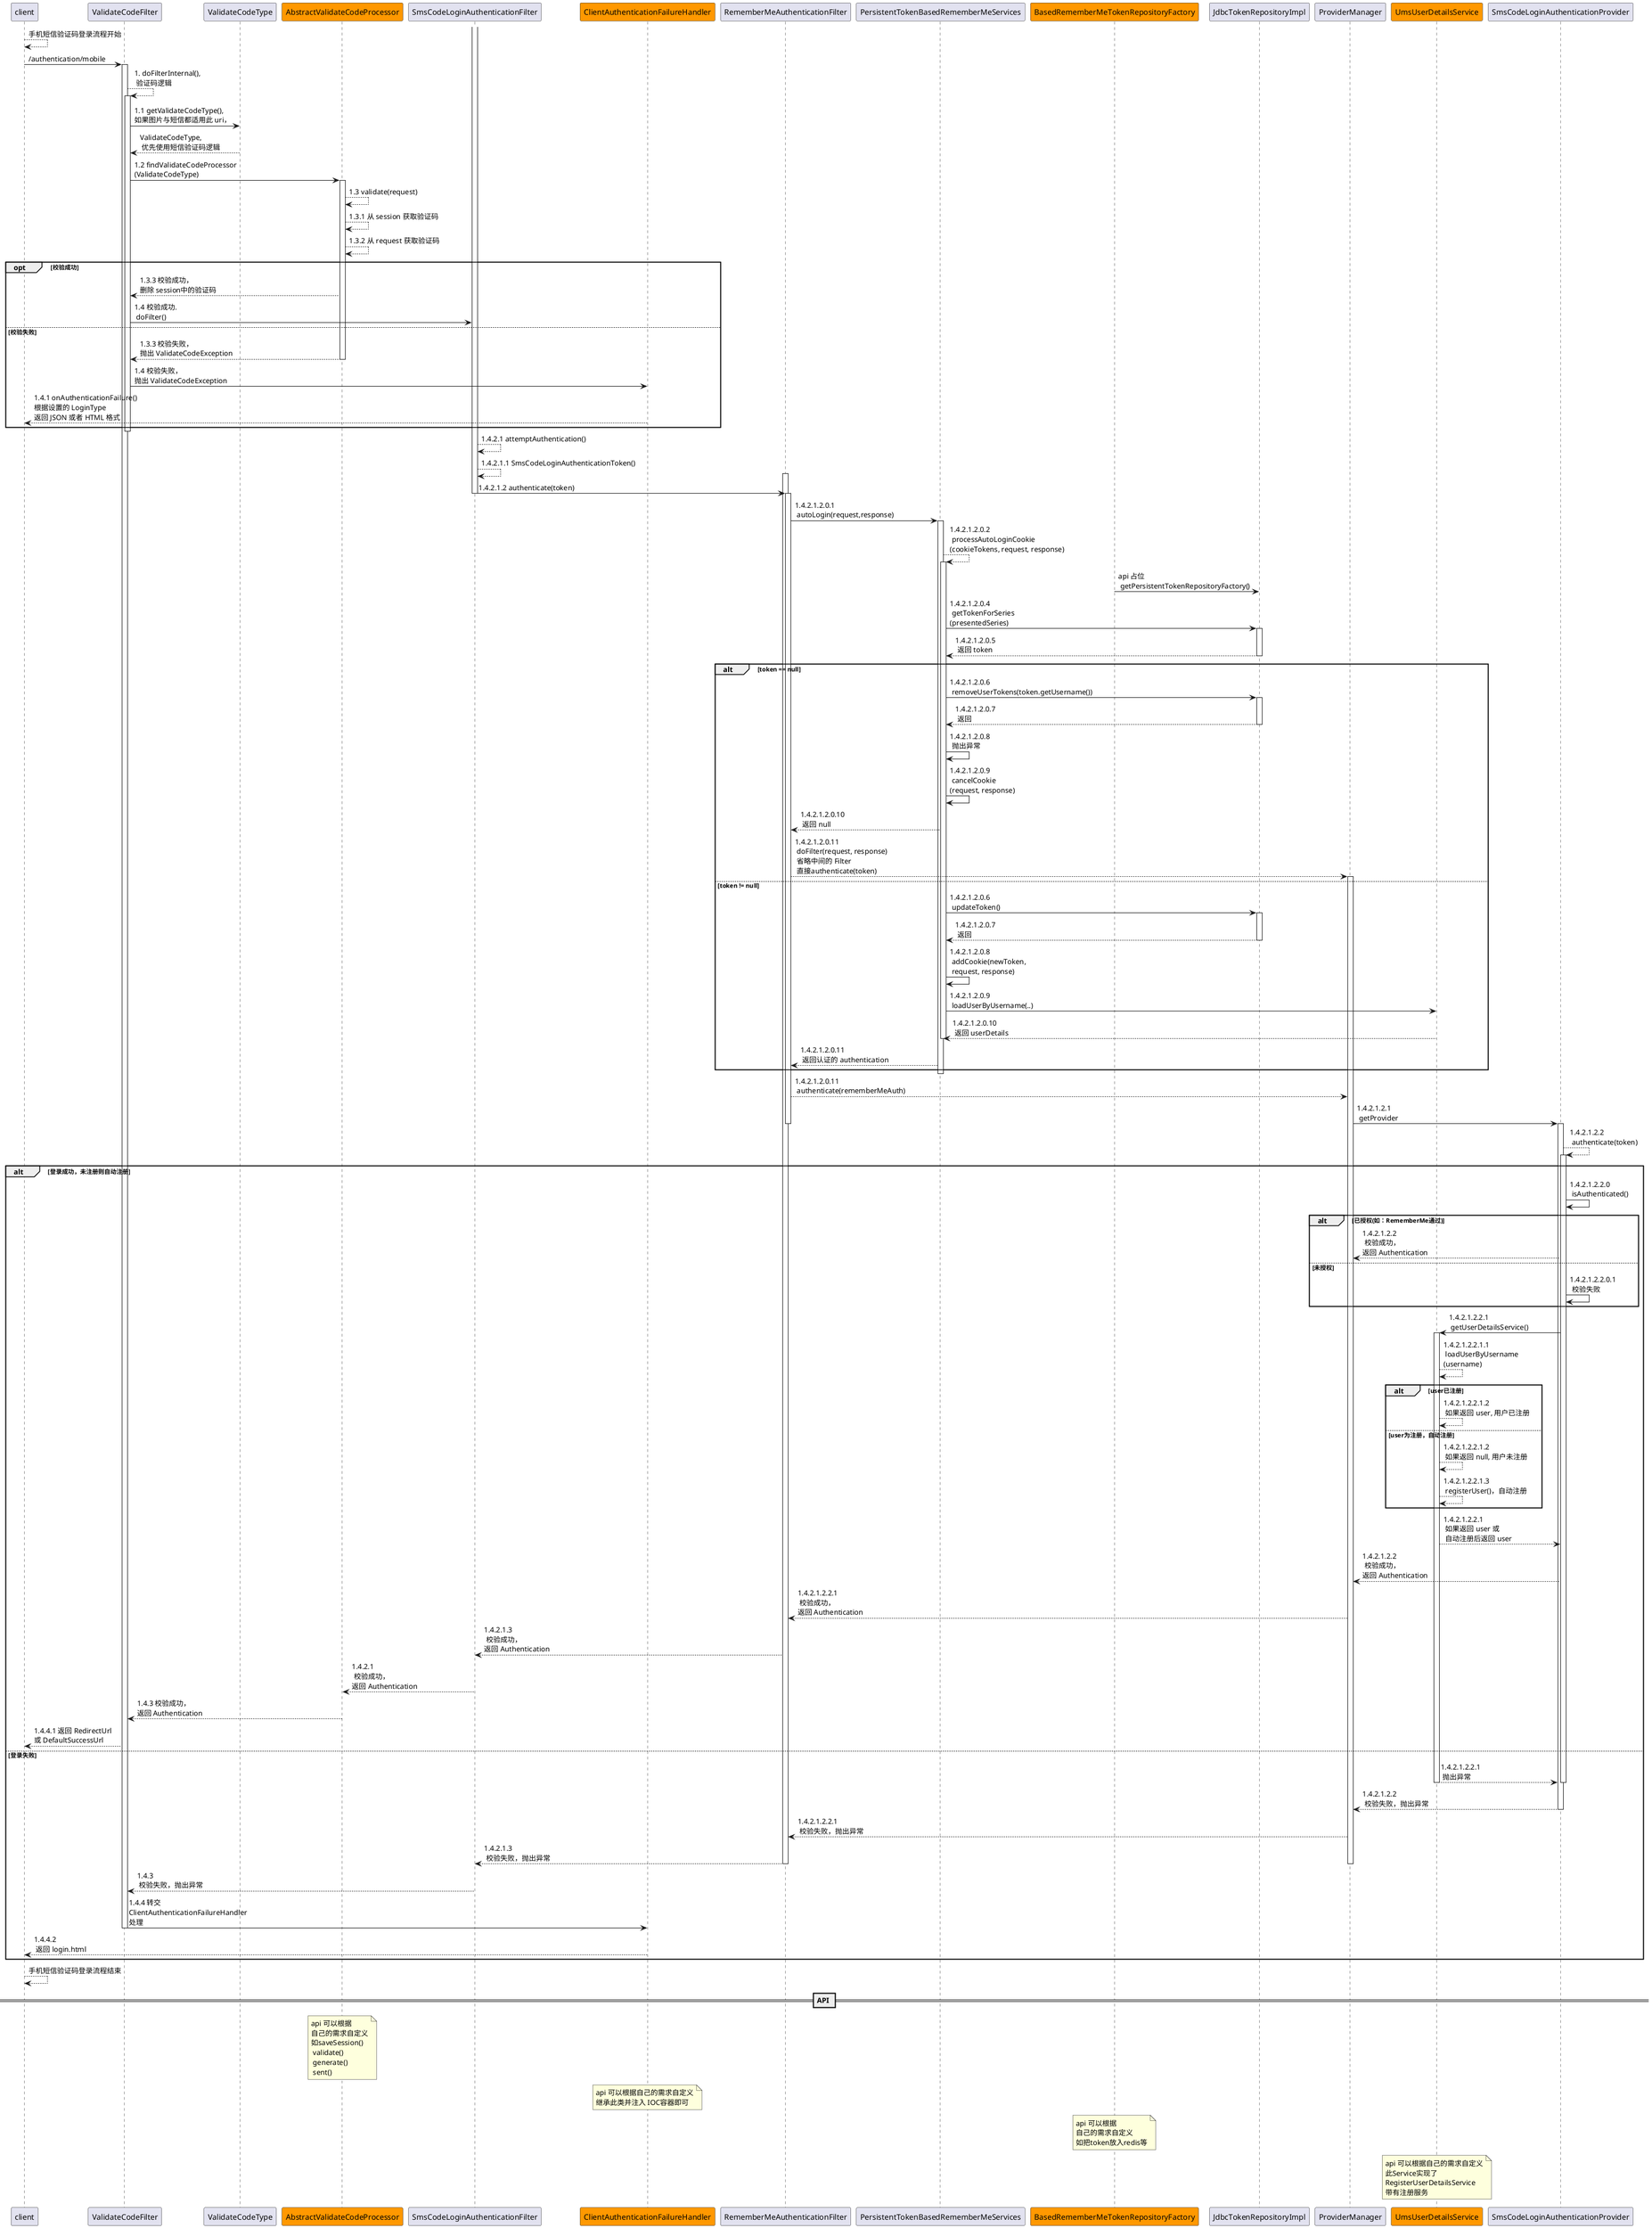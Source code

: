 @startuml

client --> client: 手机短信验证码登录流程开始

client -> ValidateCodeFilter: /authentication/mobile
activate ValidateCodeFilter
ValidateCodeFilter --> ValidateCodeFilter: 1. doFilterInternal(),\n 验证码逻辑
activate ValidateCodeFilter
ValidateCodeFilter -> ValidateCodeType: 1.1 getValidateCodeType(), \n如果图片与短信都适用此 uri，
ValidateCodeType --> ValidateCodeFilter: ValidateCodeType,\n 优先使用短信验证码逻辑
participant AbstractValidateCodeProcessor #ff9800
ValidateCodeFilter -> AbstractValidateCodeProcessor: 1.2 findValidateCodeProcessor\n(ValidateCodeType)
activate AbstractValidateCodeProcessor
AbstractValidateCodeProcessor --> AbstractValidateCodeProcessor: 1.3 validate(request)
AbstractValidateCodeProcessor --> AbstractValidateCodeProcessor: 1.3.1 从 session 获取验证码
AbstractValidateCodeProcessor --> AbstractValidateCodeProcessor: 1.3.2 从 request 获取验证码
opt 校验成功
AbstractValidateCodeProcessor --> ValidateCodeFilter: 1.3.3 校验成功，\n删除 session中的验证码
ValidateCodeFilter -> SmsCodeLoginAuthenticationFilter: 1.4 校验成功.\n doFilter()
else 校验失败
AbstractValidateCodeProcessor --> ValidateCodeFilter: 1.3.3 校验失败，\n抛出 ValidateCodeException
deactivate AbstractValidateCodeProcessor
participant ClientAuthenticationFailureHandler #ff9800
ValidateCodeFilter -> ClientAuthenticationFailureHandler: 1.4 校验失败，\n抛出 ValidateCodeException
ClientAuthenticationFailureHandler --> client: 1.4.1 onAuthenticationFailure()\n根据设置的 LoginType \n返回 JSON 或者 HTML 格式
end
deactivate ValidateCodeFilter
activate SmsCodeLoginAuthenticationFilter
SmsCodeLoginAuthenticationFilter --> SmsCodeLoginAuthenticationFilter: 1.4.2.1 attemptAuthentication()
SmsCodeLoginAuthenticationFilter --> SmsCodeLoginAuthenticationFilter: 1.4.2.1.1 SmsCodeLoginAuthenticationToken()
activate RememberMeAuthenticationFilter
SmsCodeLoginAuthenticationFilter -> RememberMeAuthenticationFilter: 1.4.2.1.2 authenticate(token)
deactivate SmsCodeLoginAuthenticationFilter
activate RememberMeAuthenticationFilter
RememberMeAuthenticationFilter -> PersistentTokenBasedRememberMeServices: 1.4.2.1.2.0.1\n autoLogin(request,response)
activate PersistentTokenBasedRememberMeServices
PersistentTokenBasedRememberMeServices --> PersistentTokenBasedRememberMeServices: 1.4.2.1.2.0.2\n processAutoLoginCookie\n(cookieTokens, request, response)
participant BasedRememberMeTokenRepositoryFactory #ff9800
activate PersistentTokenBasedRememberMeServices
BasedRememberMeTokenRepositoryFactory -> JdbcTokenRepositoryImpl: api 占位\n getPersistentTokenRepositoryFactory()
PersistentTokenBasedRememberMeServices -> JdbcTokenRepositoryImpl: 1.4.2.1.2.0.4\n getTokenForSeries\n(presentedSeries)
activate JdbcTokenRepositoryImpl
JdbcTokenRepositoryImpl --> PersistentTokenBasedRememberMeServices: 1.4.2.1.2.0.5\n 返回 token
deactivate JdbcTokenRepositoryImpl
alt token == null
PersistentTokenBasedRememberMeServices -> JdbcTokenRepositoryImpl: 1.4.2.1.2.0.6\n removeUserTokens(token.getUsername())
activate JdbcTokenRepositoryImpl
JdbcTokenRepositoryImpl --> PersistentTokenBasedRememberMeServices: 1.4.2.1.2.0.7\n 返回
deactivate JdbcTokenRepositoryImpl
PersistentTokenBasedRememberMeServices -> PersistentTokenBasedRememberMeServices: 1.4.2.1.2.0.8\n 抛出异常
PersistentTokenBasedRememberMeServices -> PersistentTokenBasedRememberMeServices: 1.4.2.1.2.0.9\n cancelCookie\n(request, response)
PersistentTokenBasedRememberMeServices --> RememberMeAuthenticationFilter: 1.4.2.1.2.0.10\n 返回 null
RememberMeAuthenticationFilter --> ProviderManager: 1.4.2.1.2.0.11\n doFilter(request, response)\n \
省略中间的 Filter\n 直接authenticate(token)
activate ProviderManager
else token != null
PersistentTokenBasedRememberMeServices -> JdbcTokenRepositoryImpl: 1.4.2.1.2.0.6\n updateToken()
activate JdbcTokenRepositoryImpl
JdbcTokenRepositoryImpl --> PersistentTokenBasedRememberMeServices: 1.4.2.1.2.0.7\n 返回
deactivate JdbcTokenRepositoryImpl
PersistentTokenBasedRememberMeServices -> PersistentTokenBasedRememberMeServices: 1.4.2.1.2.0.8\n addCookie(newToken, \n request, response)
participant UmsUserDetailsService #ff9800
PersistentTokenBasedRememberMeServices -> UmsUserDetailsService: 1.4.2.1.2.0.9\n loadUserByUsername(..)
UmsUserDetailsService --> PersistentTokenBasedRememberMeServices: 1.4.2.1.2.0.10\n 返回 userDetails
deactivate PersistentTokenBasedRememberMeServices
PersistentTokenBasedRememberMeServices --> RememberMeAuthenticationFilter: 1.4.2.1.2.0.11\n 返回认证的 authentication
end
deactivate PersistentTokenBasedRememberMeServices
RememberMeAuthenticationFilter --> ProviderManager: 1.4.2.1.2.0.11\n authenticate(rememberMeAuth)

ProviderManager -> SmsCodeLoginAuthenticationProvider: 1.4.2.1.2.1\n getProvider
deactivate RememberMeAuthenticationFilter
activate SmsCodeLoginAuthenticationProvider
SmsCodeLoginAuthenticationProvider --> SmsCodeLoginAuthenticationProvider: 1.4.2.1.2.2\n authenticate(token)
activate SmsCodeLoginAuthenticationProvider
alt 登录成功，未注册则自动注册

SmsCodeLoginAuthenticationProvider -> SmsCodeLoginAuthenticationProvider: 1.4.2.1.2.2.0\n isAuthenticated()
alt 已授权(如：RememberMe通过)
SmsCodeLoginAuthenticationProvider --> ProviderManager: 1.4.2.1.2.2\n 校验成功，\n返回 Authentication
else 未授权
SmsCodeLoginAuthenticationProvider -> SmsCodeLoginAuthenticationProvider: 1.4.2.1.2.2.0.1\n 校验失败
end
SmsCodeLoginAuthenticationProvider -> UmsUserDetailsService: 1.4.2.1.2.2.1\n getUserDetailsService()

activate UmsUserDetailsService
UmsUserDetailsService --> UmsUserDetailsService: 1.4.2.1.2.2.1.1\n loadUserByUsername\n(username)
alt user已注册
UmsUserDetailsService --> UmsUserDetailsService: 1.4.2.1.2.2.1.2\n 如果返回 user, 用户已注册
else user为注册，自动注册
UmsUserDetailsService --> UmsUserDetailsService: 1.4.2.1.2.2.1.2\n 如果返回 null, 用户未注册
UmsUserDetailsService --> UmsUserDetailsService: 1.4.2.1.2.2.1.3\n registerUser()，自动注册
end
UmsUserDetailsService --> SmsCodeLoginAuthenticationProvider: 1.4.2.1.2.2.1\n 如果返回 user 或\n 自动注册后返回 user
SmsCodeLoginAuthenticationProvider --> ProviderManager: 1.4.2.1.2.2\n 校验成功，\n返回 Authentication
ProviderManager --> RememberMeAuthenticationFilter: 1.4.2.1.2.2.1\n 校验成功，\n返回 Authentication
RememberMeAuthenticationFilter --> SmsCodeLoginAuthenticationFilter: 1.4.2.1.3\n 校验成功，\n返回 Authentication
SmsCodeLoginAuthenticationFilter --> AbstractValidateCodeProcessor: 1.4.2.1\n 校验成功，\n返回 Authentication
AbstractValidateCodeProcessor --> ValidateCodeFilter: 1.4.3 校验成功，\n返回 Authentication
ValidateCodeFilter --> client: 1.4.4.1 返回 RedirectUrl \n或 DefaultSuccessUrl

else 登录失败
UmsUserDetailsService --> SmsCodeLoginAuthenticationProvider: 1.4.2.1.2.2.1\n 抛出异常
deactivate UmsUserDetailsService
deactivate SmsCodeLoginAuthenticationProvider
SmsCodeLoginAuthenticationProvider --> ProviderManager: 1.4.2.1.2.2\n 校验失败，抛出异常
deactivate SmsCodeLoginAuthenticationProvider

ProviderManager --> RememberMeAuthenticationFilter: 1.4.2.1.2.2.1\n 校验失败，抛出异常
RememberMeAuthenticationFilter --> SmsCodeLoginAuthenticationFilter: 1.4.2.1.3\n 校验失败，抛出异常
deactivate ProviderManager
deactivate RememberMeAuthenticationFilter
SmsCodeLoginAuthenticationFilter --> ValidateCodeFilter: 1.4.3\n 校验失败，抛出异常
ValidateCodeFilter -> ClientAuthenticationFailureHandler: 1.4.4 转交\nClientAuthenticationFailureHandler\n处理
deactivate ValidateCodeFilter
ClientAuthenticationFailureHandler --> client: 1.4.4.2\n 返回 login.html
end
client --> client: 手机短信验证码登录流程结束

== API ==
note over AbstractValidateCodeProcessor: api 可以根据\n自己的需求自定义\n如saveSession()\n validate()\n generate()\n sent()
note over ClientAuthenticationFailureHandler: api 可以根据自己的需求自定义\n继承此类并注入 IOC容器即可
note over BasedRememberMeTokenRepositoryFactory: api 可以根据\n自己的需求自定义\n如把token放入redis等
note over UmsUserDetailsService: api 可以根据自己的需求自定义\n此Service实现了\nRegisterUserDetailsService\n带有注册服务

@enduml